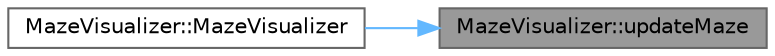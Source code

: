 digraph "MazeVisualizer::updateMaze"
{
 // LATEX_PDF_SIZE
  bgcolor="transparent";
  edge [fontname=Helvetica,fontsize=10,labelfontname=Helvetica,labelfontsize=10];
  node [fontname=Helvetica,fontsize=10,shape=box,height=0.2,width=0.4];
  rankdir="RL";
  Node1 [id="Node000001",label="MazeVisualizer::updateMaze",height=0.2,width=0.4,color="gray40", fillcolor="grey60", style="filled", fontcolor="black",tooltip=" "];
  Node1 -> Node2 [id="edge1_Node000001_Node000002",dir="back",color="steelblue1",style="solid",tooltip=" "];
  Node2 [id="Node000002",label="MazeVisualizer::MazeVisualizer",height=0.2,width=0.4,color="grey40", fillcolor="white", style="filled",URL="$class_maze_visualizer.html#a98569b67de14dc8b1fd9052e89a870c3",tooltip=" "];
}
